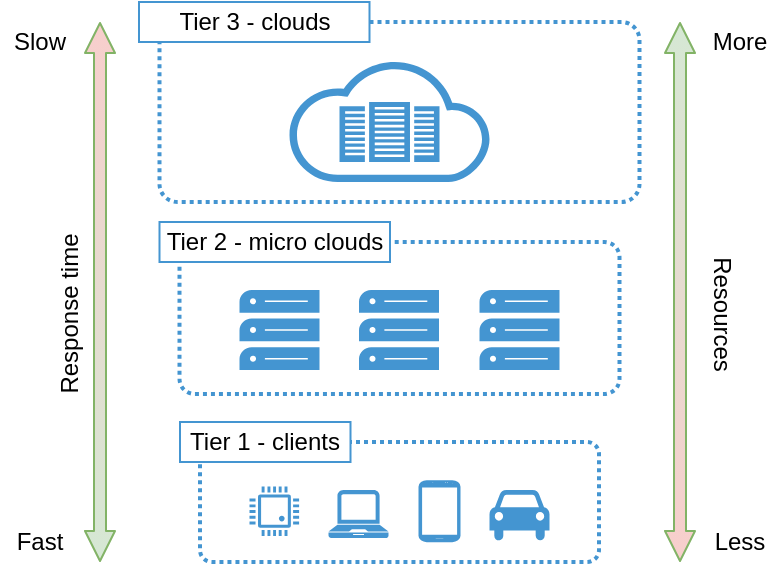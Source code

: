 <mxfile version="14.1.1" type="device"><diagram id="9yBjNVHpsBnqYMX0bi1P" name="Page-1"><mxGraphModel dx="946" dy="524" grid="1" gridSize="10" guides="1" tooltips="1" connect="1" arrows="1" fold="1" page="1" pageScale="1" pageWidth="850" pageHeight="1100" math="0" shadow="0"><root><mxCell id="0"/><mxCell id="1" parent="0"/><mxCell id="Gsh7PCgKoYW8EfJY-63_-12" value="" style="rounded=1;arcSize=10;dashed=1;fillColor=none;gradientColor=none;dashPattern=1 1;strokeWidth=2;strokeColor=#4495D1;" vertex="1" parent="1"><mxGeometry x="309.75" y="270" width="220" height="76" as="geometry"/></mxCell><mxCell id="Gsh7PCgKoYW8EfJY-63_-16" value="" style="rounded=1;arcSize=10;dashed=1;fillColor=none;gradientColor=none;dashPattern=1 1;strokeWidth=2;strokeColor=#4495D1;" vertex="1" parent="1"><mxGeometry x="299.75" y="160" width="240" height="90" as="geometry"/></mxCell><mxCell id="Gsh7PCgKoYW8EfJY-63_-13" value="" style="rounded=1;arcSize=10;dashed=1;fillColor=none;gradientColor=none;dashPattern=1 1;strokeWidth=2;strokeColor=#4495D1;" vertex="1" parent="1"><mxGeometry x="320" y="370" width="199.5" height="60" as="geometry"/></mxCell><mxCell id="Gsh7PCgKoYW8EfJY-63_-4" value="" style="pointerEvents=1;shadow=0;dashed=0;html=1;strokeColor=none;fillColor=#4495D1;labelPosition=center;verticalLabelPosition=bottom;verticalAlign=top;align=center;outlineConnect=0;shape=mxgraph.veeam.cpu;" vertex="1" parent="1"><mxGeometry x="344.75" y="392.2" width="24.8" height="24.8" as="geometry"/></mxCell><mxCell id="Gsh7PCgKoYW8EfJY-63_-5" value="" style="pointerEvents=1;shadow=0;dashed=0;html=1;strokeColor=none;labelPosition=center;verticalLabelPosition=bottom;verticalAlign=top;align=center;outlineConnect=0;shape=mxgraph.veeam.laptop;fillColor=#4495D1;" vertex="1" parent="1"><mxGeometry x="384.25" y="394" width="30" height="24" as="geometry"/></mxCell><mxCell id="Gsh7PCgKoYW8EfJY-63_-6" value="" style="pointerEvents=1;shadow=0;dashed=0;html=1;strokeColor=none;labelPosition=center;verticalLabelPosition=bottom;verticalAlign=top;align=center;outlineConnect=0;shape=mxgraph.veeam2.cloud;fillColor=#4495D1;" vertex="1" parent="1"><mxGeometry x="364.75" y="180" width="100" height="60" as="geometry"/></mxCell><mxCell id="Gsh7PCgKoYW8EfJY-63_-7" value="" style="pointerEvents=1;shadow=0;dashed=0;html=1;strokeColor=none;labelPosition=center;verticalLabelPosition=bottom;verticalAlign=top;align=center;outlineConnect=0;shape=mxgraph.veeam2.server_stack;fillColor=#4495D1;" vertex="1" parent="1"><mxGeometry x="339.75" y="294" width="40" height="40" as="geometry"/></mxCell><mxCell id="Gsh7PCgKoYW8EfJY-63_-10" value="" style="verticalLabelPosition=bottom;verticalAlign=top;html=1;shadow=0;dashed=0;strokeWidth=1;shape=mxgraph.android.phone2;fillColor=#4495D1;strokeColor=#4495D1;" vertex="1" parent="1"><mxGeometry x="429.75" y="389.6" width="20" height="30" as="geometry"/></mxCell><mxCell id="Gsh7PCgKoYW8EfJY-63_-14" value="" style="pointerEvents=1;shadow=0;dashed=0;html=1;strokeColor=none;labelPosition=center;verticalLabelPosition=bottom;verticalAlign=top;align=center;outlineConnect=0;shape=mxgraph.veeam2.server_stack;fillColor=#4495D1;" vertex="1" parent="1"><mxGeometry x="399.5" y="294" width="40" height="40" as="geometry"/></mxCell><mxCell id="Gsh7PCgKoYW8EfJY-63_-15" value="" style="pointerEvents=1;shadow=0;dashed=0;html=1;strokeColor=none;labelPosition=center;verticalLabelPosition=bottom;verticalAlign=top;align=center;outlineConnect=0;shape=mxgraph.veeam2.server_stack;fillColor=#4495D1;" vertex="1" parent="1"><mxGeometry x="459.75" y="294" width="40" height="40" as="geometry"/></mxCell><mxCell id="Gsh7PCgKoYW8EfJY-63_-17" value="Tier 1 - clients" style="text;html=1;align=center;verticalAlign=middle;whiteSpace=wrap;rounded=0;fillColor=#ffffff;strokeColor=#4495D1;" vertex="1" parent="1"><mxGeometry x="310" y="360" width="85.25" height="20" as="geometry"/></mxCell><mxCell id="Gsh7PCgKoYW8EfJY-63_-18" value="Tier 2 - micro clouds" style="text;html=1;align=center;verticalAlign=middle;whiteSpace=wrap;rounded=0;fillColor=#ffffff;strokeColor=#4495D1;" vertex="1" parent="1"><mxGeometry x="299.75" y="260" width="115.25" height="20" as="geometry"/></mxCell><mxCell id="Gsh7PCgKoYW8EfJY-63_-19" value="Tier 3 - clouds" style="text;html=1;align=center;verticalAlign=middle;whiteSpace=wrap;rounded=0;fillColor=#ffffff;strokeColor=#4495D1;" vertex="1" parent="1"><mxGeometry x="289.5" y="150" width="115.25" height="20" as="geometry"/></mxCell><mxCell id="Gsh7PCgKoYW8EfJY-63_-20" value="" style="shape=flexArrow;endArrow=classic;startArrow=classic;html=1;startWidth=8;startSize=4.67;endWidth=8;endSize=4.67;width=6;strokeColor=#82b366;fillColor=#D5E8D4;gradientColor=#F8CECC;" edge="1" parent="1"><mxGeometry width="50" height="50" relative="1" as="geometry"><mxPoint x="560" y="430" as="sourcePoint"/><mxPoint x="560" y="160" as="targetPoint"/></mxGeometry></mxCell><mxCell id="Gsh7PCgKoYW8EfJY-63_-21" value="" style="shape=flexArrow;endArrow=classic;startArrow=classic;html=1;startWidth=8;startSize=4.67;endWidth=8;endSize=4.67;width=6;strokeColor=#82b366;fillColor=#F8CECC;gradientColor=#D5E8D4;" edge="1" parent="1"><mxGeometry width="50" height="50" relative="1" as="geometry"><mxPoint x="270" y="430" as="sourcePoint"/><mxPoint x="270" y="160" as="targetPoint"/></mxGeometry></mxCell><mxCell id="Gsh7PCgKoYW8EfJY-63_-22" value="" style="shape=mxgraph.signs.transportation.car_4;html=1;pointerEvents=1;strokeColor=none;verticalLabelPosition=bottom;verticalAlign=top;align=center;fillColor=#4495D1;" vertex="1" parent="1"><mxGeometry x="464.75" y="394" width="30" height="26" as="geometry"/></mxCell><mxCell id="Gsh7PCgKoYW8EfJY-63_-25" value="More" style="text;html=1;strokeColor=none;fillColor=none;align=center;verticalAlign=middle;whiteSpace=wrap;rounded=0;" vertex="1" parent="1"><mxGeometry x="570" y="160" width="40" height="20" as="geometry"/></mxCell><mxCell id="Gsh7PCgKoYW8EfJY-63_-26" value="Less" style="text;html=1;strokeColor=none;fillColor=none;align=center;verticalAlign=middle;whiteSpace=wrap;rounded=0;" vertex="1" parent="1"><mxGeometry x="570" y="410" width="40" height="20" as="geometry"/></mxCell><mxCell id="Gsh7PCgKoYW8EfJY-63_-27" value="Slow" style="text;html=1;strokeColor=none;fillColor=none;align=center;verticalAlign=middle;whiteSpace=wrap;rounded=0;" vertex="1" parent="1"><mxGeometry x="220" y="160" width="40" height="20" as="geometry"/></mxCell><mxCell id="Gsh7PCgKoYW8EfJY-63_-28" value="Fast" style="text;html=1;strokeColor=none;fillColor=none;align=center;verticalAlign=middle;whiteSpace=wrap;rounded=0;" vertex="1" parent="1"><mxGeometry x="220" y="410" width="40" height="20" as="geometry"/></mxCell><mxCell id="Gsh7PCgKoYW8EfJY-63_-29" value="Resources" style="text;html=1;strokeColor=none;fillColor=none;align=center;verticalAlign=middle;whiteSpace=wrap;rounded=0;rotation=90;" vertex="1" parent="1"><mxGeometry x="539.75" y="294" width="82" height="24" as="geometry"/></mxCell><mxCell id="Gsh7PCgKoYW8EfJY-63_-30" value="Response time" style="text;html=1;strokeColor=none;fillColor=none;align=center;verticalAlign=middle;whiteSpace=wrap;rounded=0;rotation=-90;" vertex="1" parent="1"><mxGeometry x="209.75" y="296" width="90" height="20" as="geometry"/></mxCell><mxCell id="Gsh7PCgKoYW8EfJY-63_-51" value="" style="pointerEvents=1;shadow=0;dashed=0;html=1;strokeColor=none;labelPosition=center;verticalLabelPosition=bottom;verticalAlign=top;outlineConnect=0;align=center;shape=mxgraph.office.servers.datacenter;fillColor=#4495D1;" vertex="1" parent="1"><mxGeometry x="389.75" y="200" width="50" height="30" as="geometry"/></mxCell></root></mxGraphModel></diagram></mxfile>